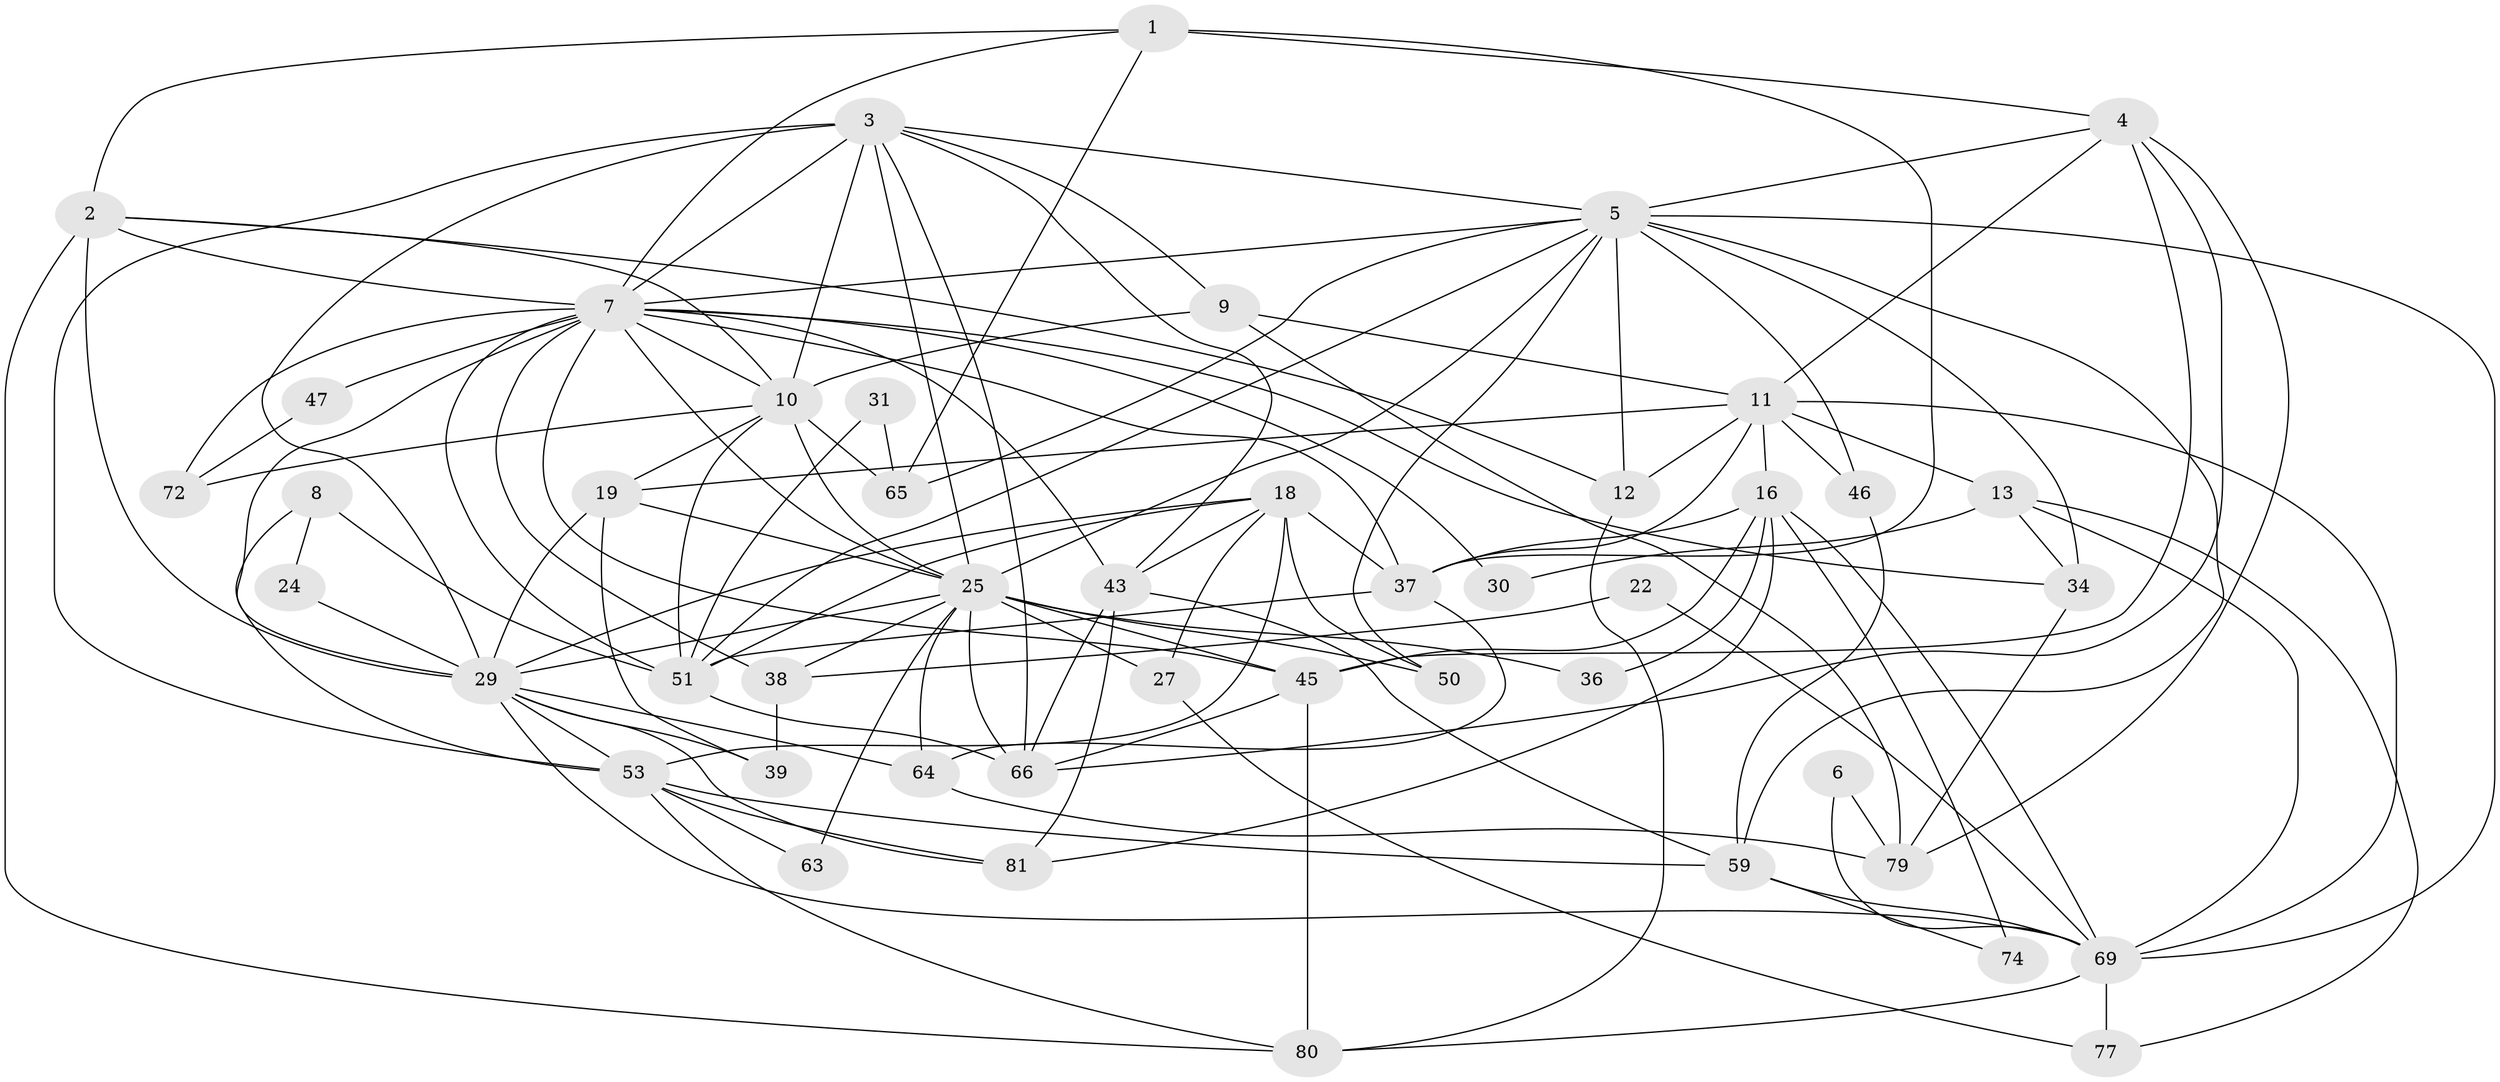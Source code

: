 // original degree distribution, {3: 0.3157894736842105, 2: 0.1368421052631579, 4: 0.22105263157894736, 5: 0.12631578947368421, 7: 0.042105263157894736, 6: 0.14736842105263157, 8: 0.010526315789473684}
// Generated by graph-tools (version 1.1) at 2025/15/03/09/25 04:15:18]
// undirected, 47 vertices, 128 edges
graph export_dot {
graph [start="1"]
  node [color=gray90,style=filled];
  1 [super="+89+40"];
  2 [super="+23"];
  3 [super="+35"];
  4 [super="+17+83"];
  5 [super="+20+78"];
  6;
  7 [super="+67+49+26+48"];
  8;
  9 [super="+15"];
  10 [super="+52+33"];
  11 [super="+32+14+90"];
  12;
  13 [super="+41"];
  16 [super="+95+70+21"];
  18 [super="+73"];
  19 [super="+54"];
  22;
  24;
  25 [super="+62+55+87"];
  27 [super="+94"];
  29 [super="+76+57"];
  30;
  31;
  34;
  36;
  37 [super="+75+44"];
  38;
  39;
  43 [super="+60"];
  45 [super="+61"];
  46;
  47;
  50;
  51 [super="+56+58"];
  53 [super="+92"];
  59;
  63;
  64 [super="+85"];
  65;
  66 [super="+71"];
  69 [super="+82"];
  72;
  74;
  77;
  79;
  80;
  81 [super="+93"];
  1 -- 4;
  1 -- 7;
  1 -- 65;
  1 -- 2;
  1 -- 37;
  2 -- 80;
  2 -- 12;
  2 -- 29;
  2 -- 7;
  2 -- 10;
  3 -- 66;
  3 -- 7;
  3 -- 9;
  3 -- 43;
  3 -- 53;
  3 -- 29;
  3 -- 5;
  3 -- 25;
  3 -- 10 [weight=2];
  4 -- 66 [weight=2];
  4 -- 45;
  4 -- 11;
  4 -- 5;
  4 -- 79;
  5 -- 65;
  5 -- 34;
  5 -- 50;
  5 -- 51;
  5 -- 25;
  5 -- 12;
  5 -- 46;
  5 -- 69 [weight=2];
  5 -- 7 [weight=2];
  5 -- 59;
  6 -- 79;
  6 -- 69;
  7 -- 43;
  7 -- 72;
  7 -- 45;
  7 -- 30;
  7 -- 47;
  7 -- 38;
  7 -- 37;
  7 -- 29;
  7 -- 51 [weight=2];
  7 -- 34;
  7 -- 25;
  7 -- 10;
  8 -- 24;
  8 -- 53;
  8 -- 51;
  9 -- 11;
  9 -- 79;
  9 -- 10;
  10 -- 51;
  10 -- 72;
  10 -- 25 [weight=2];
  10 -- 65;
  10 -- 19;
  11 -- 69;
  11 -- 16;
  11 -- 12;
  11 -- 37;
  11 -- 46;
  11 -- 19;
  11 -- 13;
  12 -- 80;
  13 -- 34;
  13 -- 69;
  13 -- 77;
  13 -- 30;
  16 -- 74 [weight=2];
  16 -- 36;
  16 -- 37;
  16 -- 81;
  16 -- 69 [weight=2];
  16 -- 45;
  18 -- 50;
  18 -- 53;
  18 -- 27;
  18 -- 29;
  18 -- 43 [weight=2];
  18 -- 51;
  18 -- 37;
  19 -- 39;
  19 -- 25;
  19 -- 29;
  22 -- 38;
  22 -- 69;
  24 -- 29;
  25 -- 50;
  25 -- 27 [weight=2];
  25 -- 64;
  25 -- 38;
  25 -- 63;
  25 -- 66;
  25 -- 29;
  25 -- 36;
  25 -- 45;
  27 -- 77;
  29 -- 81;
  29 -- 53;
  29 -- 64;
  29 -- 39;
  29 -- 69;
  31 -- 65;
  31 -- 51;
  34 -- 79;
  37 -- 64;
  37 -- 51 [weight=3];
  38 -- 39;
  43 -- 59;
  43 -- 66;
  43 -- 81;
  45 -- 80;
  45 -- 66;
  46 -- 59;
  47 -- 72;
  51 -- 66;
  53 -- 81;
  53 -- 80;
  53 -- 59;
  53 -- 63;
  59 -- 69;
  59 -- 74;
  64 -- 79;
  69 -- 80;
  69 -- 77;
}
